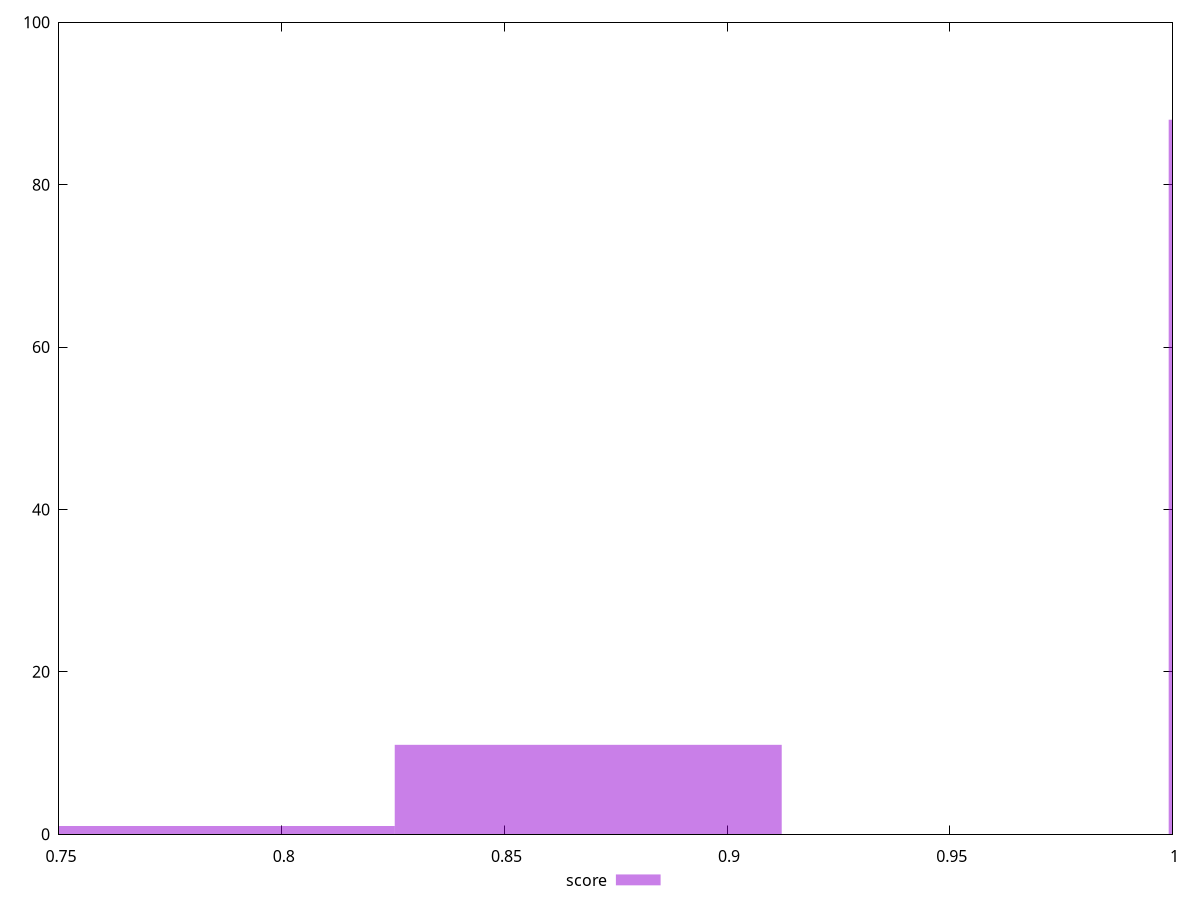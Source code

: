 reset

$score <<EOF
1.0425855883157813 88
0.8688213235964846 11
0.7819391912368361 1
EOF

set key outside below
set boxwidth 0.08688213235964845
set xrange [0.75:1]
set yrange [0:100]
set trange [0:100]
set style fill transparent solid 0.5 noborder
set terminal svg size 640, 490 enhanced background rgb 'white'
set output "report_00026_2021-02-22T21:38:55.199Z/unminified-javascript/samples/pages+cached+noadtech/score/histogram.svg"

plot $score title "score" with boxes

reset
